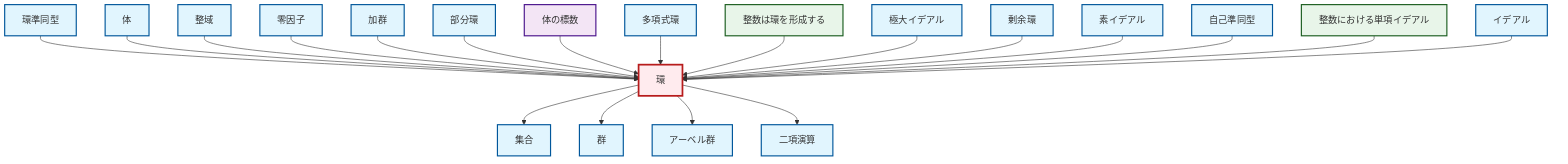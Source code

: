 graph TD
    classDef definition fill:#e1f5fe,stroke:#01579b,stroke-width:2px
    classDef theorem fill:#f3e5f5,stroke:#4a148c,stroke-width:2px
    classDef axiom fill:#fff3e0,stroke:#e65100,stroke-width:2px
    classDef example fill:#e8f5e9,stroke:#1b5e20,stroke-width:2px
    classDef current fill:#ffebee,stroke:#b71c1c,stroke-width:3px
    ex-integers-ring["整数は環を形成する"]:::example
    def-quotient-ring["剰余環"]:::definition
    def-module["加群"]:::definition
    def-set["集合"]:::definition
    def-group["群"]:::definition
    def-field["体"]:::definition
    def-zero-divisor["零因子"]:::definition
    def-abelian-group["アーベル群"]:::definition
    def-integral-domain["整域"]:::definition
    def-ideal["イデアル"]:::definition
    def-ring-homomorphism["環準同型"]:::definition
    def-maximal-ideal["極大イデアル"]:::definition
    def-ring["環"]:::definition
    def-binary-operation["二項演算"]:::definition
    def-endomorphism["自己準同型"]:::definition
    def-polynomial-ring["多項式環"]:::definition
    def-subring["部分環"]:::definition
    ex-principal-ideal["整数における単項イデアル"]:::example
    thm-field-characteristic["体の標数"]:::theorem
    def-prime-ideal["素イデアル"]:::definition
    def-ring --> def-set
    def-ring-homomorphism --> def-ring
    def-field --> def-ring
    def-integral-domain --> def-ring
    def-zero-divisor --> def-ring
    def-module --> def-ring
    def-subring --> def-ring
    thm-field-characteristic --> def-ring
    def-polynomial-ring --> def-ring
    ex-integers-ring --> def-ring
    def-maximal-ideal --> def-ring
    def-quotient-ring --> def-ring
    def-prime-ideal --> def-ring
    def-ring --> def-group
    def-endomorphism --> def-ring
    ex-principal-ideal --> def-ring
    def-ring --> def-abelian-group
    def-ideal --> def-ring
    def-ring --> def-binary-operation
    class def-ring current
